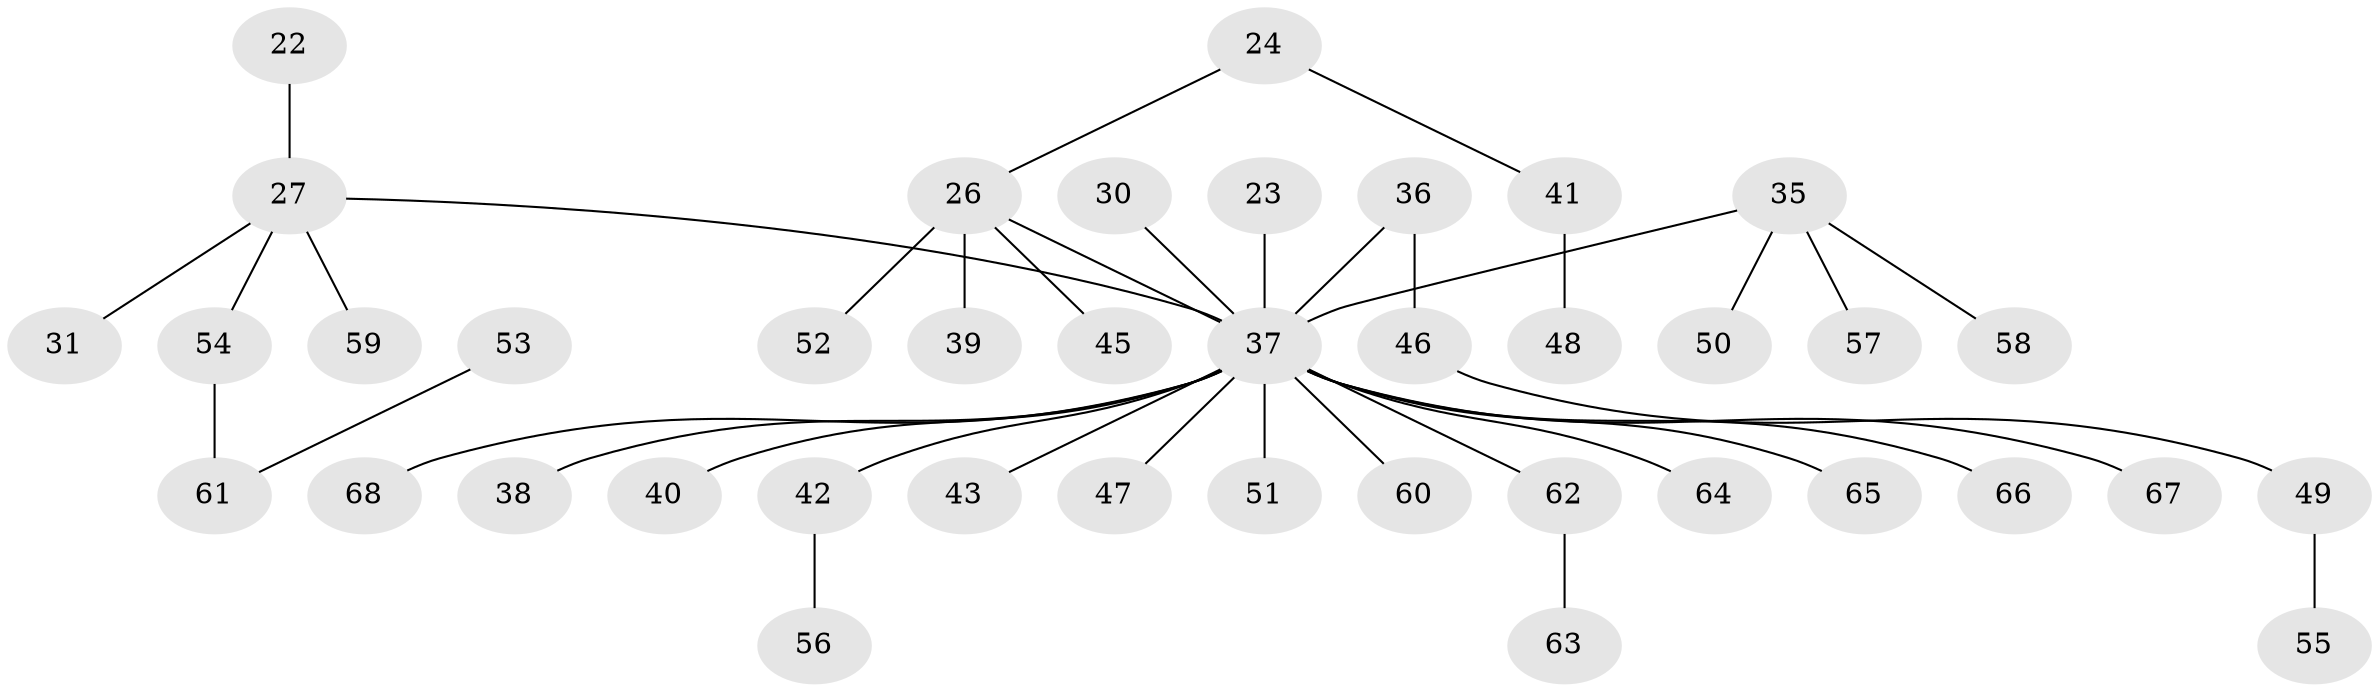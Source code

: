// original degree distribution, {8: 0.014705882352941176, 6: 0.014705882352941176, 5: 0.014705882352941176, 4: 0.07352941176470588, 3: 0.11764705882352941, 1: 0.4852941176470588, 2: 0.27941176470588236}
// Generated by graph-tools (version 1.1) at 2025/56/03/04/25 21:56:09]
// undirected, 40 vertices, 39 edges
graph export_dot {
graph [start="1"]
  node [color=gray90,style=filled];
  22;
  23;
  24;
  26 [super="+4"];
  27 [super="+3+12+14+15+21"];
  30;
  31;
  35;
  36;
  37 [super="+34+10+18+20+32"];
  38;
  39;
  40;
  41;
  42;
  43;
  45;
  46;
  47;
  48;
  49;
  50;
  51;
  52;
  53;
  54 [super="+6"];
  55;
  56;
  57;
  58;
  59;
  60;
  61 [super="+44"];
  62;
  63;
  64;
  65;
  66;
  67;
  68;
  22 -- 27;
  23 -- 37;
  24 -- 41;
  24 -- 26;
  26 -- 39;
  26 -- 52;
  26 -- 45;
  26 -- 37;
  27 -- 59;
  27 -- 31;
  27 -- 37;
  27 -- 54;
  30 -- 37;
  35 -- 50;
  35 -- 57;
  35 -- 58;
  35 -- 37;
  36 -- 46;
  36 -- 37;
  37 -- 51;
  37 -- 64;
  37 -- 65;
  37 -- 66;
  37 -- 67;
  37 -- 68;
  37 -- 38;
  37 -- 40;
  37 -- 43;
  37 -- 47;
  37 -- 60;
  37 -- 62;
  37 -- 42;
  41 -- 48;
  42 -- 56;
  46 -- 49;
  49 -- 55;
  53 -- 61;
  54 -- 61;
  62 -- 63;
}
